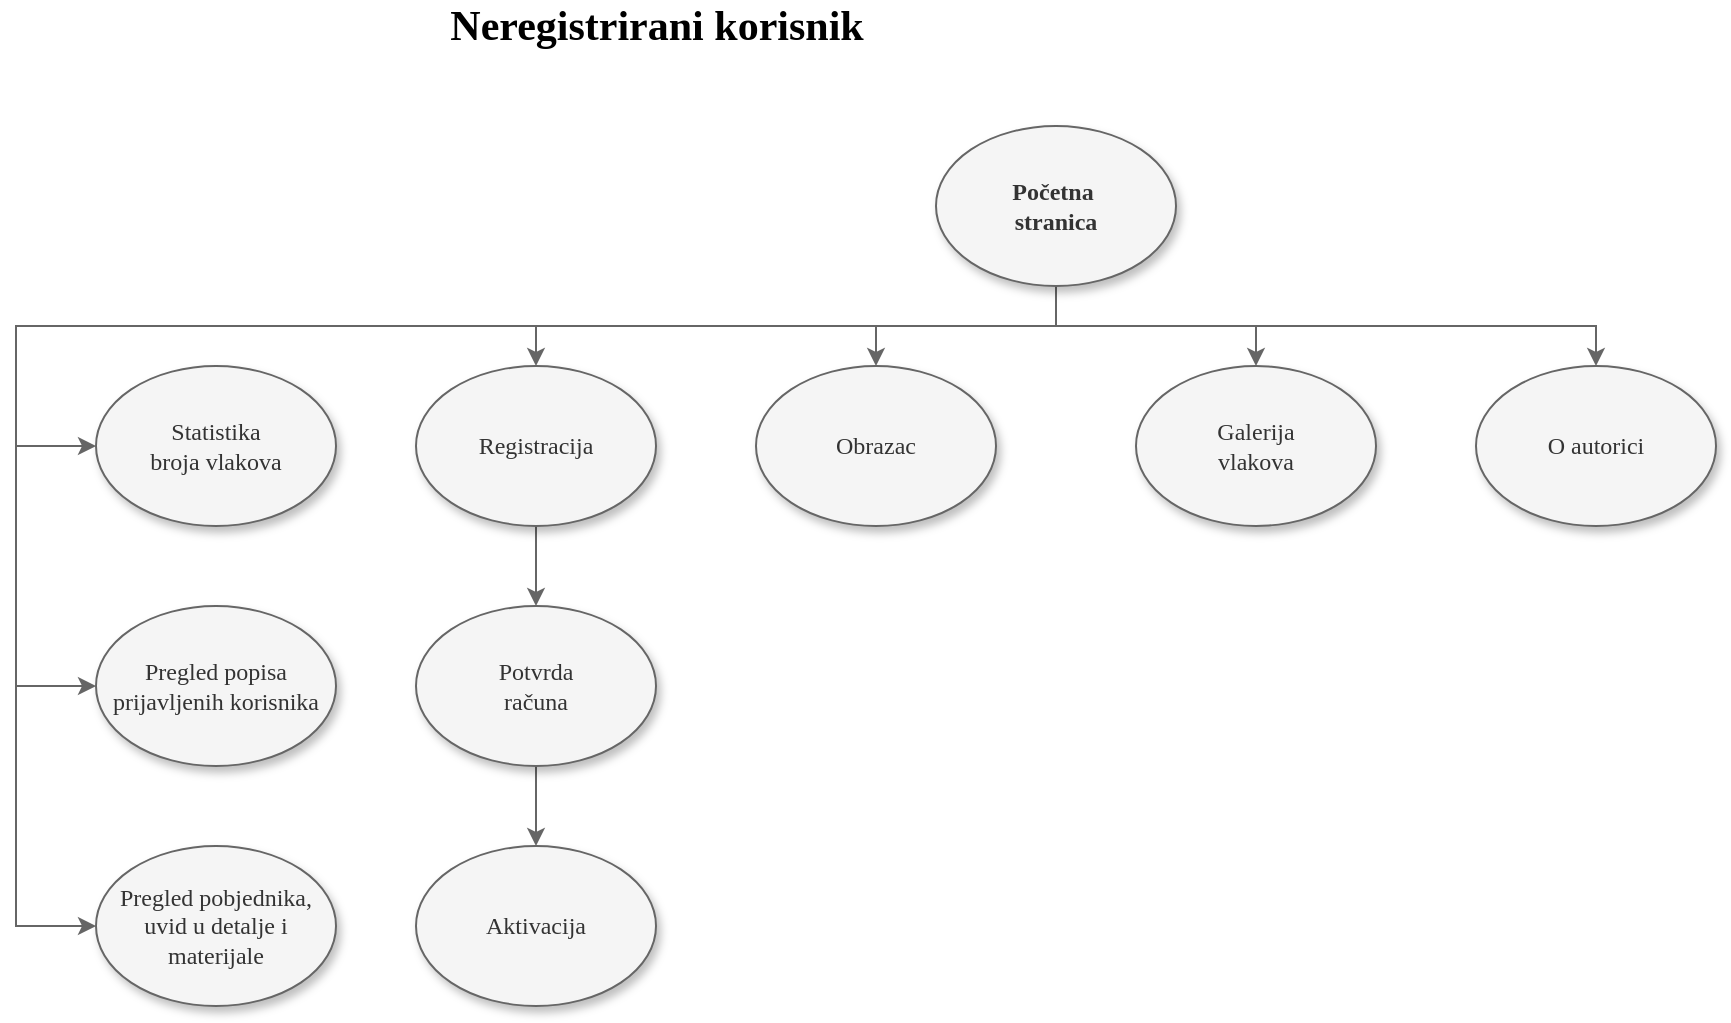 <mxfile version="14.4.9" type="device"><diagram id="7FpEITYOylWiEWxBtFvr" name="Page-1"><mxGraphModel dx="1038" dy="2163" grid="1" gridSize="10" guides="1" tooltips="1" connect="1" arrows="1" fold="1" page="1" pageScale="1" pageWidth="1169" pageHeight="1654" math="0" shadow="0"><root><mxCell id="0"/><mxCell id="1" parent="0"/><mxCell id="kvFzZFJa0n6KKpwJwy_T-2" style="edgeStyle=orthogonalEdgeStyle;rounded=0;orthogonalLoop=1;jettySize=auto;html=1;entryX=0.5;entryY=0;entryDx=0;entryDy=0;fillColor=#f5f5f5;strokeColor=#666666;" edge="1" parent="1" target="kvFzZFJa0n6KKpwJwy_T-15"><mxGeometry relative="1" as="geometry"><mxPoint x="950" y="140" as="sourcePoint"/><Array as="points"><mxPoint x="950" y="140"/><mxPoint x="660" y="140"/></Array></mxGeometry></mxCell><mxCell id="kvFzZFJa0n6KKpwJwy_T-3" style="edgeStyle=orthogonalEdgeStyle;rounded=0;orthogonalLoop=1;jettySize=auto;html=1;entryX=0.5;entryY=0;entryDx=0;entryDy=0;fillColor=#f5f5f5;strokeColor=#666666;" edge="1" parent="1" source="kvFzZFJa0n6KKpwJwy_T-7" target="kvFzZFJa0n6KKpwJwy_T-24"><mxGeometry relative="1" as="geometry"><Array as="points"><mxPoint x="920" y="140"/><mxPoint x="830" y="140"/></Array></mxGeometry></mxCell><mxCell id="kvFzZFJa0n6KKpwJwy_T-4" style="edgeStyle=orthogonalEdgeStyle;rounded=0;orthogonalLoop=1;jettySize=auto;html=1;fillColor=#f5f5f5;strokeColor=#666666;" edge="1" parent="1" source="kvFzZFJa0n6KKpwJwy_T-7" target="kvFzZFJa0n6KKpwJwy_T-25"><mxGeometry relative="1" as="geometry"><Array as="points"><mxPoint x="920" y="140"/><mxPoint x="1020" y="140"/></Array></mxGeometry></mxCell><mxCell id="kvFzZFJa0n6KKpwJwy_T-5" style="edgeStyle=orthogonalEdgeStyle;rounded=0;orthogonalLoop=1;jettySize=auto;html=1;entryX=0.5;entryY=0;entryDx=0;entryDy=0;fillColor=#f5f5f5;strokeColor=#666666;" edge="1" parent="1" source="kvFzZFJa0n6KKpwJwy_T-7" target="kvFzZFJa0n6KKpwJwy_T-26"><mxGeometry relative="1" as="geometry"><Array as="points"><mxPoint x="920" y="140"/><mxPoint x="1190" y="140"/></Array></mxGeometry></mxCell><mxCell id="kvFzZFJa0n6KKpwJwy_T-34" style="edgeStyle=orthogonalEdgeStyle;rounded=0;orthogonalLoop=1;jettySize=auto;html=1;entryX=0;entryY=0.5;entryDx=0;entryDy=0;strokeColor=#666666;" edge="1" parent="1" source="kvFzZFJa0n6KKpwJwy_T-7" target="kvFzZFJa0n6KKpwJwy_T-19"><mxGeometry relative="1" as="geometry"><Array as="points"><mxPoint x="920" y="140"/><mxPoint x="400" y="140"/><mxPoint x="400" y="440"/></Array></mxGeometry></mxCell><mxCell id="kvFzZFJa0n6KKpwJwy_T-36" style="edgeStyle=orthogonalEdgeStyle;rounded=0;orthogonalLoop=1;jettySize=auto;html=1;entryX=0;entryY=0.5;entryDx=0;entryDy=0;strokeColor=#666666;" edge="1" parent="1" source="kvFzZFJa0n6KKpwJwy_T-7" target="kvFzZFJa0n6KKpwJwy_T-21"><mxGeometry relative="1" as="geometry"><Array as="points"><mxPoint x="920" y="140"/><mxPoint x="400" y="140"/><mxPoint x="400" y="200"/></Array></mxGeometry></mxCell><mxCell id="kvFzZFJa0n6KKpwJwy_T-37" style="edgeStyle=orthogonalEdgeStyle;rounded=0;orthogonalLoop=1;jettySize=auto;html=1;entryX=0;entryY=0.5;entryDx=0;entryDy=0;strokeColor=#666666;" edge="1" parent="1" source="kvFzZFJa0n6KKpwJwy_T-7" target="kvFzZFJa0n6KKpwJwy_T-20"><mxGeometry relative="1" as="geometry"><Array as="points"><mxPoint x="920" y="140"/><mxPoint x="400" y="140"/><mxPoint x="400" y="320"/></Array></mxGeometry></mxCell><mxCell id="kvFzZFJa0n6KKpwJwy_T-7" value="&lt;b&gt;Početna&amp;nbsp;&lt;br&gt;stranica&lt;/b&gt;" style="ellipse;whiteSpace=wrap;html=1;rounded=0;shadow=1;comic=0;labelBackgroundColor=none;strokeWidth=1;fontFamily=Verdana;fontSize=12;align=center;fillColor=#f5f5f5;fontColor=#333333;strokeColor=#666666;" vertex="1" parent="1"><mxGeometry x="860" y="40" width="120" height="80" as="geometry"/></mxCell><mxCell id="kvFzZFJa0n6KKpwJwy_T-14" style="edgeStyle=orthogonalEdgeStyle;rounded=0;orthogonalLoop=1;jettySize=auto;html=1;exitX=0.5;exitY=1;exitDx=0;exitDy=0;entryX=0.5;entryY=0;entryDx=0;entryDy=0;fillColor=#f5f5f5;strokeColor=#666666;" edge="1" parent="1" source="kvFzZFJa0n6KKpwJwy_T-15" target="kvFzZFJa0n6KKpwJwy_T-17"><mxGeometry relative="1" as="geometry"/></mxCell><mxCell id="kvFzZFJa0n6KKpwJwy_T-15" value="&lt;span&gt;Registracija&lt;/span&gt;" style="ellipse;whiteSpace=wrap;html=1;rounded=0;shadow=1;comic=0;labelBackgroundColor=none;strokeWidth=1;fontFamily=Verdana;fontSize=12;align=center;fillColor=#f5f5f5;fontColor=#333333;strokeColor=#666666;" vertex="1" parent="1"><mxGeometry x="600" y="160" width="120" height="80" as="geometry"/></mxCell><mxCell id="kvFzZFJa0n6KKpwJwy_T-16" style="edgeStyle=orthogonalEdgeStyle;rounded=0;orthogonalLoop=1;jettySize=auto;html=1;exitX=0.5;exitY=1;exitDx=0;exitDy=0;entryX=0.5;entryY=0;entryDx=0;entryDy=0;fillColor=#f5f5f5;strokeColor=#666666;" edge="1" parent="1" source="kvFzZFJa0n6KKpwJwy_T-17" target="kvFzZFJa0n6KKpwJwy_T-18"><mxGeometry relative="1" as="geometry"/></mxCell><mxCell id="kvFzZFJa0n6KKpwJwy_T-17" value="&lt;span&gt;Potvrda&lt;br&gt;računa&lt;br&gt;&lt;/span&gt;" style="ellipse;whiteSpace=wrap;html=1;rounded=0;shadow=1;comic=0;labelBackgroundColor=none;strokeWidth=1;fontFamily=Verdana;fontSize=12;align=center;fillColor=#f5f5f5;fontColor=#333333;strokeColor=#666666;" vertex="1" parent="1"><mxGeometry x="600" y="280" width="120" height="80" as="geometry"/></mxCell><mxCell id="kvFzZFJa0n6KKpwJwy_T-18" value="&lt;span&gt;Aktivacija&lt;/span&gt;" style="ellipse;whiteSpace=wrap;html=1;rounded=0;shadow=1;comic=0;labelBackgroundColor=none;strokeWidth=1;fontFamily=Verdana;fontSize=12;align=center;fillColor=#f5f5f5;fontColor=#333333;strokeColor=#666666;" vertex="1" parent="1"><mxGeometry x="600" y="400" width="120" height="80" as="geometry"/></mxCell><mxCell id="kvFzZFJa0n6KKpwJwy_T-19" value="Pregled pobjednika, uvid u detalje i materijale" style="ellipse;whiteSpace=wrap;html=1;rounded=0;shadow=1;comic=0;labelBackgroundColor=none;strokeWidth=1;fontFamily=Verdana;fontSize=12;align=center;fillColor=#f5f5f5;fontColor=#333333;strokeColor=#666666;" vertex="1" parent="1"><mxGeometry x="440" y="400" width="120" height="80" as="geometry"/></mxCell><mxCell id="kvFzZFJa0n6KKpwJwy_T-20" value="&lt;span&gt;Pregled popisa prijavljenih korisnika&lt;br&gt;&lt;/span&gt;" style="ellipse;whiteSpace=wrap;html=1;rounded=0;shadow=1;comic=0;labelBackgroundColor=none;strokeWidth=1;fontFamily=Verdana;fontSize=12;align=center;fillColor=#f5f5f5;fontColor=#333333;strokeColor=#666666;" vertex="1" parent="1"><mxGeometry x="440" y="280" width="120" height="80" as="geometry"/></mxCell><mxCell id="kvFzZFJa0n6KKpwJwy_T-21" value="Statistika&lt;br&gt;broja vlakova" style="ellipse;whiteSpace=wrap;html=1;rounded=0;shadow=1;comic=0;labelBackgroundColor=none;strokeWidth=1;fontFamily=Verdana;fontSize=12;align=center;fillColor=#f5f5f5;fontColor=#333333;strokeColor=#666666;" vertex="1" parent="1"><mxGeometry x="440" y="160" width="120" height="80" as="geometry"/></mxCell><mxCell id="kvFzZFJa0n6KKpwJwy_T-24" value="&lt;span&gt;Obrazac&lt;/span&gt;" style="ellipse;whiteSpace=wrap;html=1;rounded=0;shadow=1;comic=0;labelBackgroundColor=none;strokeWidth=1;fontFamily=Verdana;fontSize=12;align=center;fillColor=#f5f5f5;fontColor=#333333;strokeColor=#666666;" vertex="1" parent="1"><mxGeometry x="770" y="160" width="120" height="80" as="geometry"/></mxCell><mxCell id="kvFzZFJa0n6KKpwJwy_T-25" value="&lt;span&gt;Galerija&lt;br&gt;vlakova&lt;br&gt;&lt;/span&gt;" style="ellipse;whiteSpace=wrap;html=1;rounded=0;shadow=1;comic=0;labelBackgroundColor=none;strokeWidth=1;fontFamily=Verdana;fontSize=12;align=center;fillColor=#f5f5f5;fontColor=#333333;strokeColor=#666666;" vertex="1" parent="1"><mxGeometry x="960" y="160" width="120" height="80" as="geometry"/></mxCell><mxCell id="kvFzZFJa0n6KKpwJwy_T-26" value="&lt;span&gt;O autorici&lt;/span&gt;" style="ellipse;whiteSpace=wrap;html=1;rounded=0;shadow=1;comic=0;labelBackgroundColor=none;strokeWidth=1;fontFamily=Verdana;fontSize=12;align=center;fillColor=#f5f5f5;fontColor=#333333;strokeColor=#666666;" vertex="1" parent="1"><mxGeometry x="1130" y="160" width="120" height="80" as="geometry"/></mxCell><mxCell id="kvFzZFJa0n6KKpwJwy_T-39" value="&lt;font face=&quot;Verdana&quot; size=&quot;1&quot;&gt;&lt;b style=&quot;font-size: 21px&quot;&gt;Neregistrirani korisnik&lt;/b&gt;&lt;/font&gt;" style="text;html=1;align=center;verticalAlign=middle;resizable=0;points=[];autosize=1;" vertex="1" parent="1"><mxGeometry x="580" y="-20" width="280" height="20" as="geometry"/></mxCell></root></mxGraphModel></diagram></mxfile>